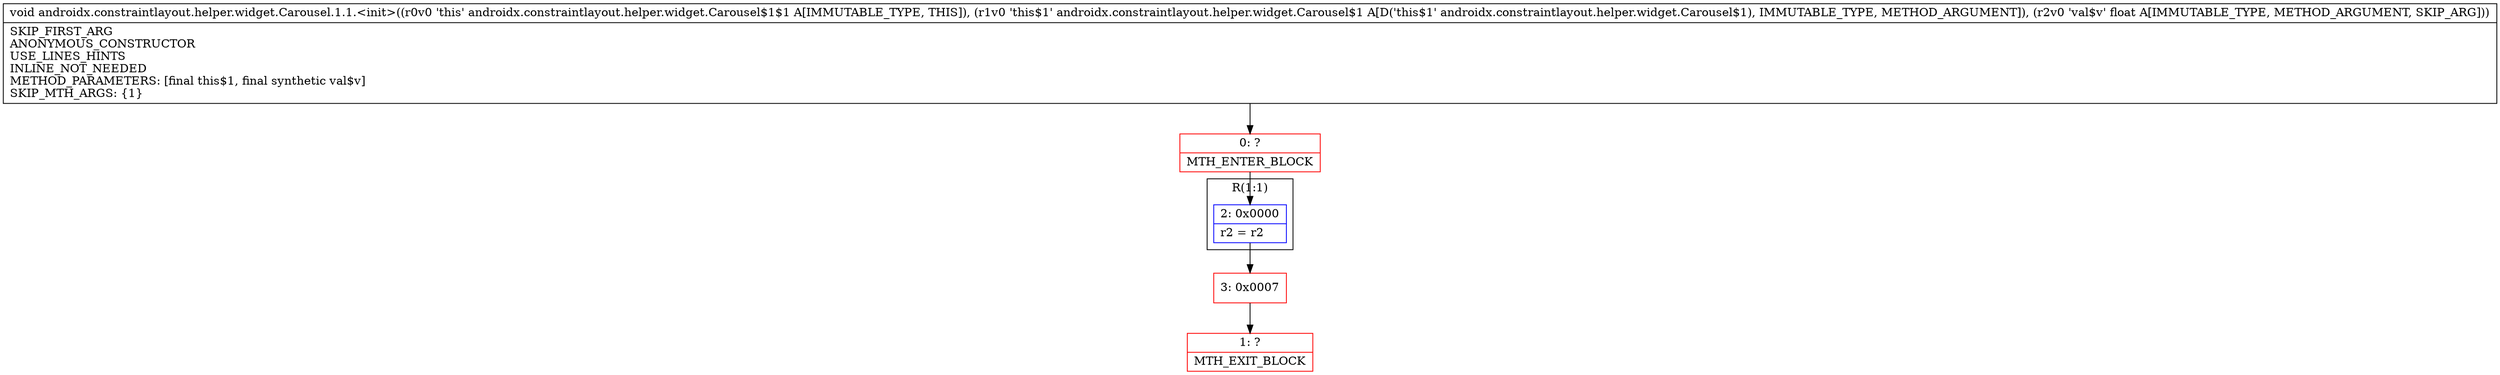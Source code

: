 digraph "CFG forandroidx.constraintlayout.helper.widget.Carousel.1.1.\<init\>(Landroidx\/constraintlayout\/helper\/widget\/Carousel$1;F)V" {
subgraph cluster_Region_1991528518 {
label = "R(1:1)";
node [shape=record,color=blue];
Node_2 [shape=record,label="{2\:\ 0x0000|r2 = r2\l}"];
}
Node_0 [shape=record,color=red,label="{0\:\ ?|MTH_ENTER_BLOCK\l}"];
Node_3 [shape=record,color=red,label="{3\:\ 0x0007}"];
Node_1 [shape=record,color=red,label="{1\:\ ?|MTH_EXIT_BLOCK\l}"];
MethodNode[shape=record,label="{void androidx.constraintlayout.helper.widget.Carousel.1.1.\<init\>((r0v0 'this' androidx.constraintlayout.helper.widget.Carousel$1$1 A[IMMUTABLE_TYPE, THIS]), (r1v0 'this$1' androidx.constraintlayout.helper.widget.Carousel$1 A[D('this$1' androidx.constraintlayout.helper.widget.Carousel$1), IMMUTABLE_TYPE, METHOD_ARGUMENT]), (r2v0 'val$v' float A[IMMUTABLE_TYPE, METHOD_ARGUMENT, SKIP_ARG]))  | SKIP_FIRST_ARG\lANONYMOUS_CONSTRUCTOR\lUSE_LINES_HINTS\lINLINE_NOT_NEEDED\lMETHOD_PARAMETERS: [final this$1, final synthetic val$v]\lSKIP_MTH_ARGS: \{1\}\l}"];
MethodNode -> Node_0;Node_2 -> Node_3;
Node_0 -> Node_2;
Node_3 -> Node_1;
}

